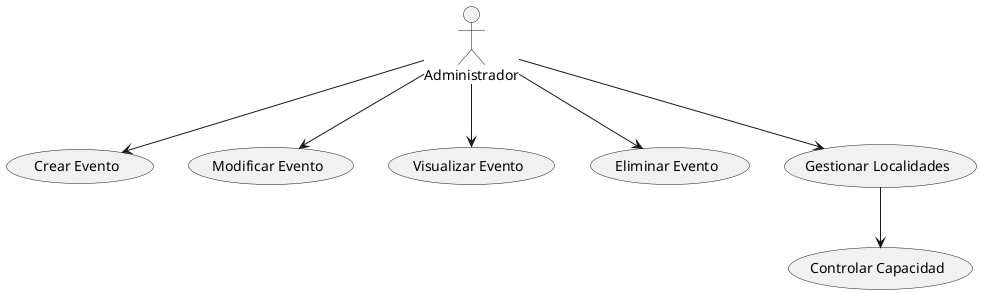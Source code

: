 @startuml
actor Administrador

usecase "Crear Evento" as UC1
usecase "Modificar Evento" as UC2
usecase "Visualizar Evento" as UC3
usecase "Eliminar Evento" as UC4
usecase "Gestionar Localidades" as UC5
usecase "Controlar Capacidad" as UC6

Administrador --> UC1
Administrador --> UC2
Administrador --> UC3
Administrador --> UC4
Administrador --> UC5
UC5 --> UC6

@enduml

